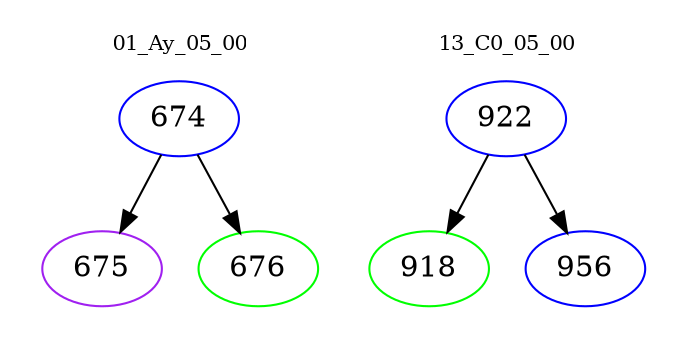 digraph{
subgraph cluster_0 {
color = white
label = "01_Ay_05_00";
fontsize=10;
T0_674 [label="674", color="blue"]
T0_674 -> T0_675 [color="black"]
T0_675 [label="675", color="purple"]
T0_674 -> T0_676 [color="black"]
T0_676 [label="676", color="green"]
}
subgraph cluster_1 {
color = white
label = "13_C0_05_00";
fontsize=10;
T1_922 [label="922", color="blue"]
T1_922 -> T1_918 [color="black"]
T1_918 [label="918", color="green"]
T1_922 -> T1_956 [color="black"]
T1_956 [label="956", color="blue"]
}
}

